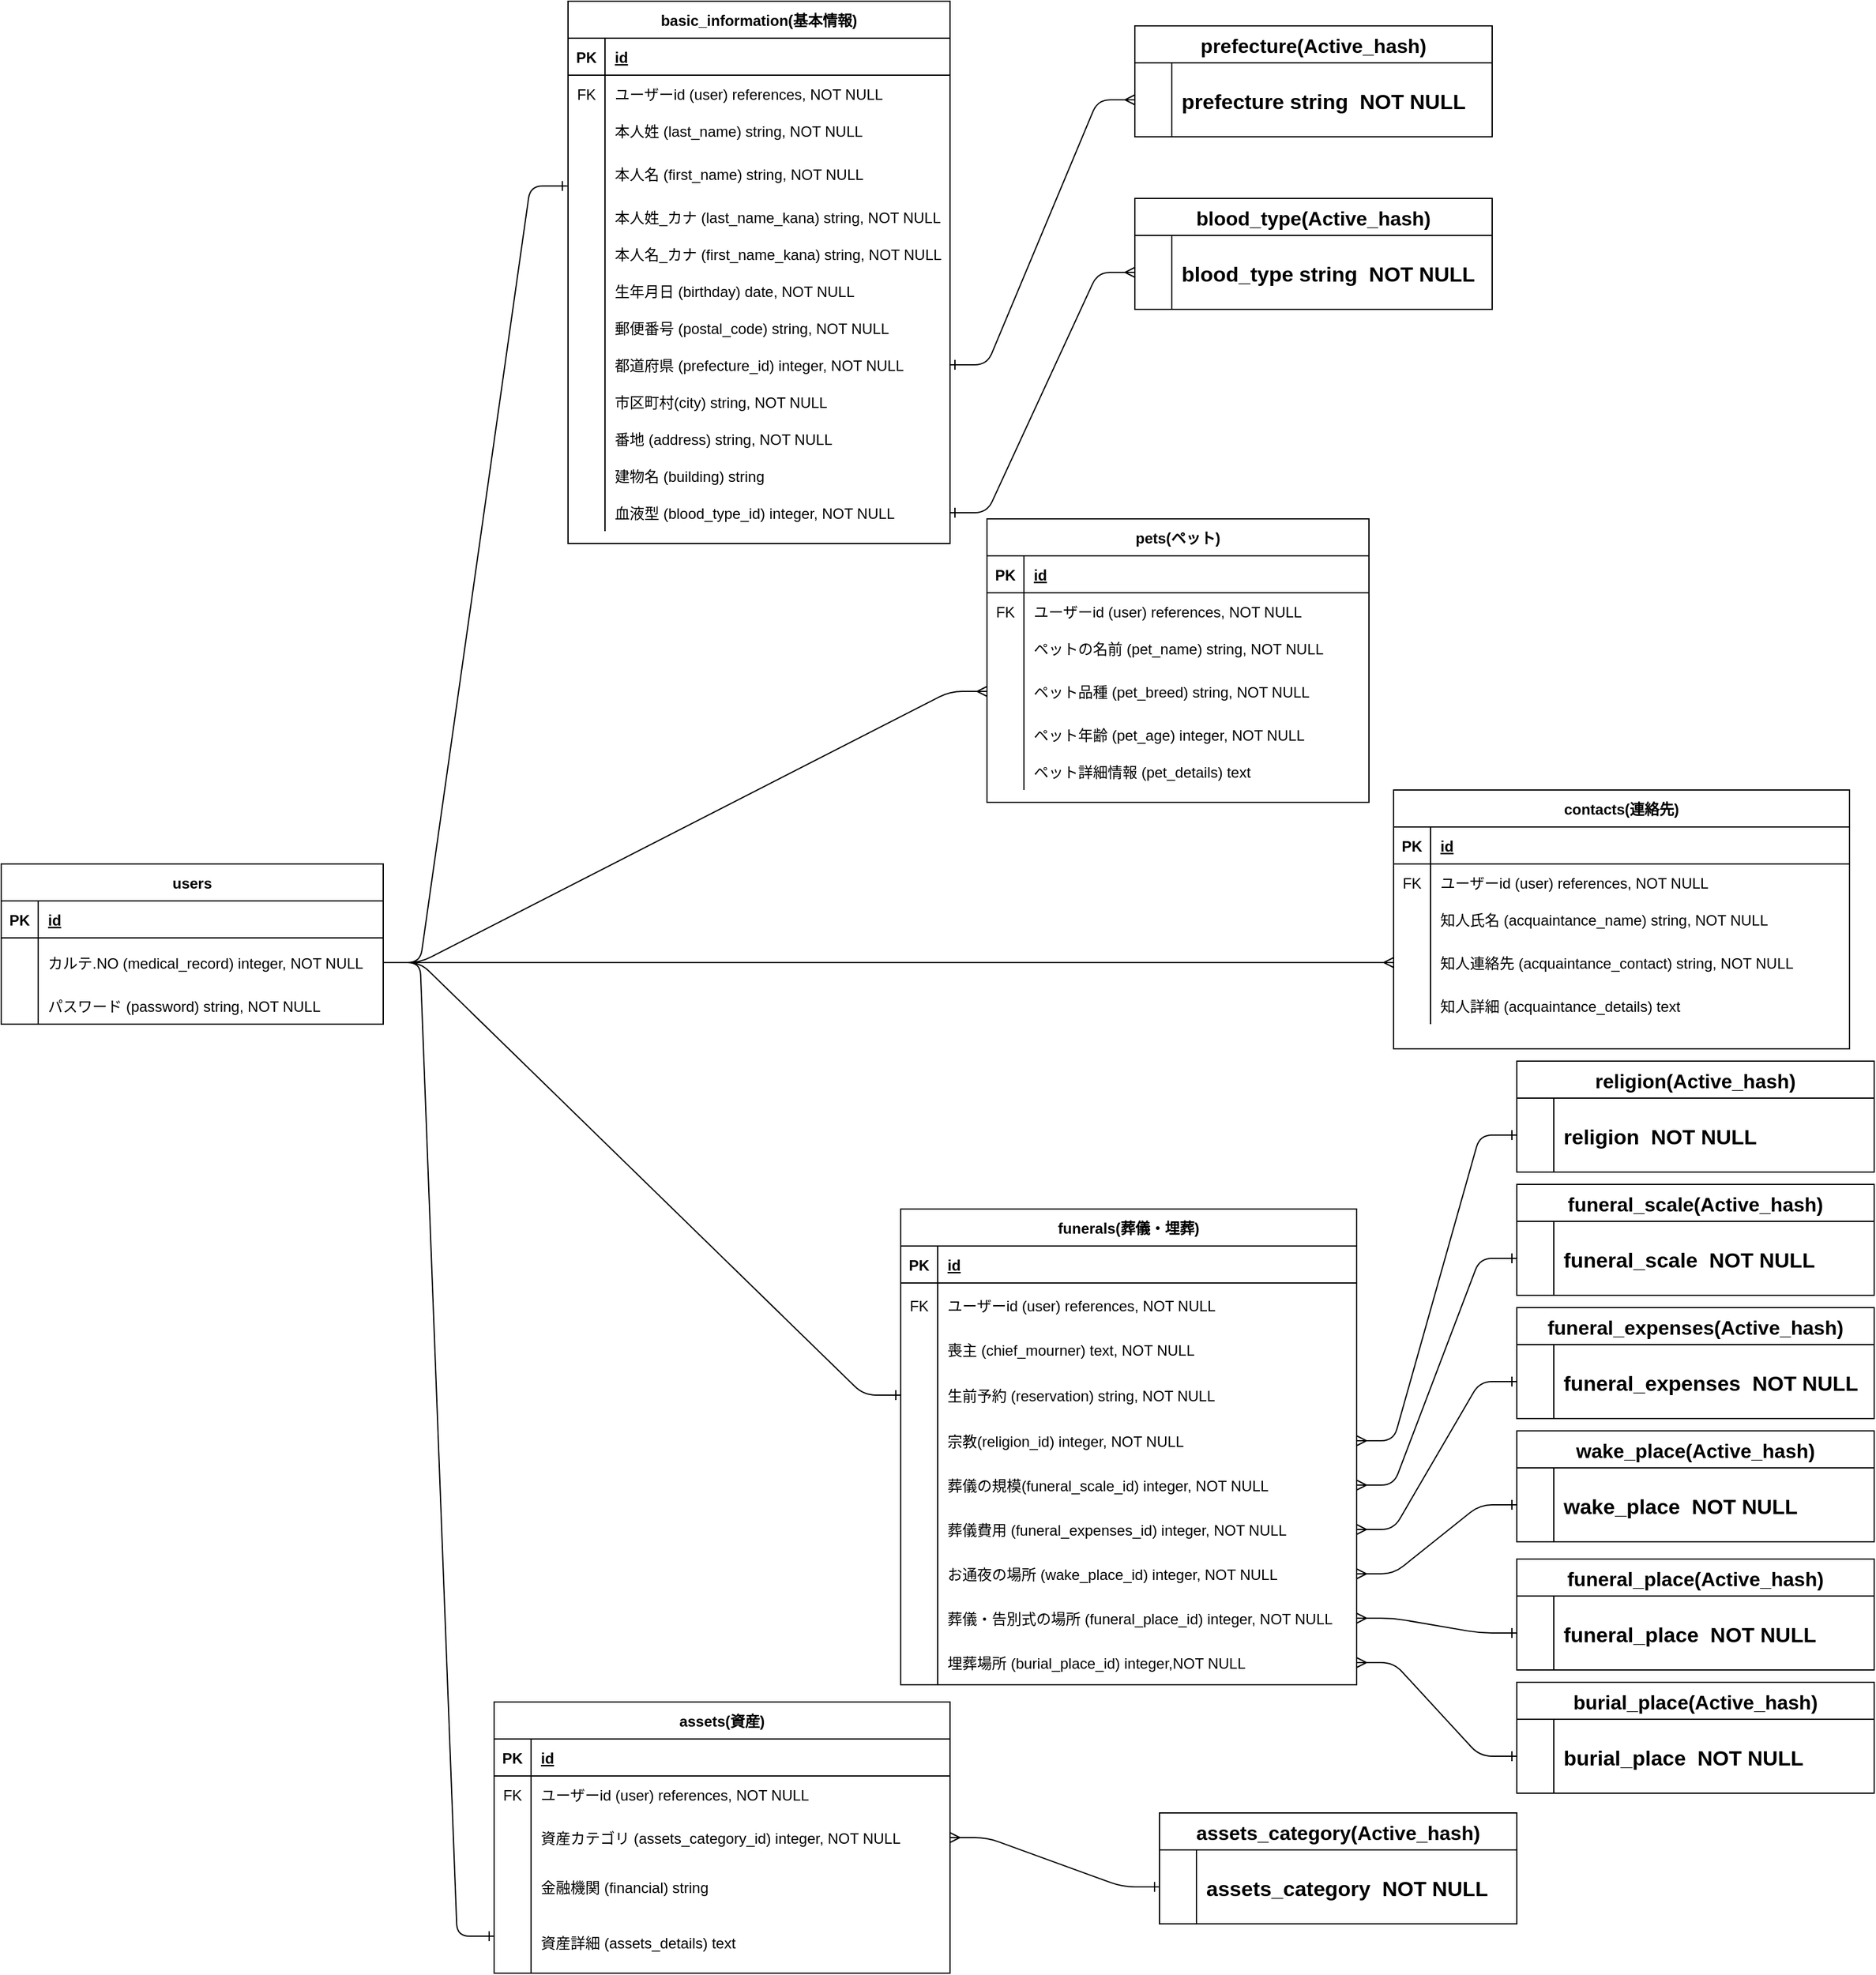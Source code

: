 <mxfile version="13.6.5">
    <diagram id="GIoY6sFK9qhyfvOALRvk" name="ページ1">
        <mxGraphModel dx="930" dy="429" grid="1" gridSize="10" guides="1" tooltips="1" connect="1" arrows="1" fold="1" page="1" pageScale="1" pageWidth="2336" pageHeight="1654" math="0" shadow="0">
            <root>
                <mxCell id="0"/>
                <mxCell id="1" parent="0"/>
                <mxCell id="147" value="" style="edgeStyle=entityRelationEdgeStyle;fontSize=12;html=1;endArrow=ERone;endFill=1;entryX=-0.002;entryY=0.747;entryDx=0;entryDy=0;entryPerimeter=0;exitX=1;exitY=0.5;exitDx=0;exitDy=0;" parent="1" source="6" target="46" edge="1">
                    <mxGeometry width="100" height="100" relative="1" as="geometry">
                        <mxPoint x="320" y="590" as="sourcePoint"/>
                        <mxPoint x="420" y="490" as="targetPoint"/>
                    </mxGeometry>
                </mxCell>
                <mxCell id="151" value="" style="edgeStyle=entityRelationEdgeStyle;fontSize=12;html=1;endArrow=ERmany;endFill=0;entryX=0;entryY=0.5;entryDx=0;entryDy=0;exitX=1;exitY=0.5;exitDx=0;exitDy=0;" parent="1" source="6" target="68" edge="1">
                    <mxGeometry width="100" height="100" relative="1" as="geometry">
                        <mxPoint x="320" y="590" as="sourcePoint"/>
                        <mxPoint x="479.38" y="199.88" as="targetPoint"/>
                    </mxGeometry>
                </mxCell>
                <mxCell id="152" value="" style="edgeStyle=entityRelationEdgeStyle;fontSize=12;html=1;endArrow=ERmany;endFill=0;exitX=1;exitY=0.5;exitDx=0;exitDy=0;entryX=0;entryY=0.5;entryDx=0;entryDy=0;" parent="1" source="6" target="90" edge="1">
                    <mxGeometry width="100" height="100" relative="1" as="geometry">
                        <mxPoint x="330.0" y="810" as="sourcePoint"/>
                        <mxPoint x="469" y="790" as="targetPoint"/>
                    </mxGeometry>
                </mxCell>
                <mxCell id="153" value="" style="edgeStyle=entityRelationEdgeStyle;fontSize=12;html=1;endArrow=ERone;endFill=1;entryX=0;entryY=0.5;entryDx=0;entryDy=0;exitX=1;exitY=0.5;exitDx=0;exitDy=0;" parent="1" source="6" edge="1">
                    <mxGeometry width="100" height="100" relative="1" as="geometry">
                        <mxPoint x="310.0" y="1010" as="sourcePoint"/>
                        <mxPoint x="410" y="1580" as="targetPoint"/>
                    </mxGeometry>
                </mxCell>
                <mxCell id="154" value="" style="edgeStyle=entityRelationEdgeStyle;fontSize=12;html=1;endArrow=ERone;endFill=1;entryX=0;entryY=0.5;entryDx=0;entryDy=0;exitX=1;exitY=0.5;exitDx=0;exitDy=0;" parent="1" source="6" target="112" edge="1">
                    <mxGeometry width="100" height="100" relative="1" as="geometry">
                        <mxPoint x="290.0" y="1060" as="sourcePoint"/>
                        <mxPoint x="440.0" y="950" as="targetPoint"/>
                    </mxGeometry>
                </mxCell>
                <mxCell id="30" value="basic_information(基本情報)" style="shape=table;startSize=30;container=1;collapsible=1;childLayout=tableLayout;fixedRows=1;rowLines=0;fontStyle=1;align=center;resizeLast=1;" parent="1" vertex="1">
                    <mxGeometry x="470" y="10" width="310" height="440" as="geometry"/>
                </mxCell>
                <mxCell id="31" value="" style="shape=partialRectangle;collapsible=0;dropTarget=0;pointerEvents=0;fillColor=none;top=0;left=0;bottom=1;right=0;points=[[0,0.5],[1,0.5]];portConstraint=eastwest;" parent="30" vertex="1">
                    <mxGeometry y="30" width="310" height="30" as="geometry"/>
                </mxCell>
                <mxCell id="32" value="PK" style="shape=partialRectangle;connectable=0;fillColor=none;top=0;left=0;bottom=0;right=0;fontStyle=1;overflow=hidden;" parent="31" vertex="1">
                    <mxGeometry width="30" height="30" as="geometry"/>
                </mxCell>
                <mxCell id="33" value="id" style="shape=partialRectangle;connectable=0;fillColor=none;top=0;left=0;bottom=0;right=0;align=left;spacingLeft=6;fontStyle=5;overflow=hidden;" parent="31" vertex="1">
                    <mxGeometry x="30" width="280" height="30" as="geometry"/>
                </mxCell>
                <mxCell id="34" value="" style="shape=partialRectangle;collapsible=0;dropTarget=0;pointerEvents=0;fillColor=none;top=0;left=0;bottom=0;right=0;points=[[0,0.5],[1,0.5]];portConstraint=eastwest;" parent="30" vertex="1">
                    <mxGeometry y="60" width="310" height="30" as="geometry"/>
                </mxCell>
                <mxCell id="35" value="FK" style="shape=partialRectangle;connectable=0;fillColor=none;top=0;left=0;bottom=0;right=0;editable=1;overflow=hidden;" parent="34" vertex="1">
                    <mxGeometry width="30" height="30" as="geometry"/>
                </mxCell>
                <mxCell id="36" value="ユーザーid (user) references, NOT NULL" style="shape=partialRectangle;connectable=0;fillColor=none;top=0;left=0;bottom=0;right=0;align=left;spacingLeft=6;overflow=hidden;" parent="34" vertex="1">
                    <mxGeometry x="30" width="280" height="30" as="geometry"/>
                </mxCell>
                <mxCell id="43" value="" style="shape=partialRectangle;collapsible=0;dropTarget=0;pointerEvents=0;fillColor=none;top=0;left=0;bottom=0;right=0;points=[[0,0.5],[1,0.5]];portConstraint=eastwest;" parent="30" vertex="1">
                    <mxGeometry y="90" width="310" height="30" as="geometry"/>
                </mxCell>
                <mxCell id="44" value="" style="shape=partialRectangle;connectable=0;fillColor=none;top=0;left=0;bottom=0;right=0;editable=1;overflow=hidden;" parent="43" vertex="1">
                    <mxGeometry width="30" height="30" as="geometry"/>
                </mxCell>
                <mxCell id="45" value="本人姓 (last_name) string, NOT NULL" style="shape=partialRectangle;connectable=0;fillColor=none;top=0;left=0;bottom=0;right=0;align=left;spacingLeft=6;overflow=hidden;" parent="43" vertex="1">
                    <mxGeometry x="30" width="280" height="30" as="geometry"/>
                </mxCell>
                <mxCell id="46" value="" style="shape=partialRectangle;collapsible=0;dropTarget=0;pointerEvents=0;fillColor=none;top=0;left=0;bottom=0;right=0;points=[[0,0.5],[1,0.5]];portConstraint=eastwest;" parent="30" vertex="1">
                    <mxGeometry y="120" width="310" height="40" as="geometry"/>
                </mxCell>
                <mxCell id="47" value="" style="shape=partialRectangle;connectable=0;fillColor=none;top=0;left=0;bottom=0;right=0;editable=1;overflow=hidden;" parent="46" vertex="1">
                    <mxGeometry width="30" height="40" as="geometry"/>
                </mxCell>
                <mxCell id="48" value="本人名 (first_name) string, NOT NULL" style="shape=partialRectangle;connectable=0;fillColor=none;top=0;left=0;bottom=0;right=0;align=left;spacingLeft=6;overflow=hidden;" parent="46" vertex="1">
                    <mxGeometry x="30" width="280" height="40" as="geometry"/>
                </mxCell>
                <mxCell id="49" value="" style="shape=partialRectangle;collapsible=0;dropTarget=0;pointerEvents=0;fillColor=none;top=0;left=0;bottom=0;right=0;points=[[0,0.5],[1,0.5]];portConstraint=eastwest;" parent="30" vertex="1">
                    <mxGeometry y="160" width="310" height="30" as="geometry"/>
                </mxCell>
                <mxCell id="50" value="" style="shape=partialRectangle;connectable=0;fillColor=none;top=0;left=0;bottom=0;right=0;editable=1;overflow=hidden;" parent="49" vertex="1">
                    <mxGeometry width="30" height="30" as="geometry"/>
                </mxCell>
                <mxCell id="51" value="本人姓_カナ (last_name_kana) string, NOT NULL" style="shape=partialRectangle;connectable=0;fillColor=none;top=0;left=0;bottom=0;right=0;align=left;spacingLeft=6;overflow=hidden;" parent="49" vertex="1">
                    <mxGeometry x="30" width="280" height="30" as="geometry"/>
                </mxCell>
                <mxCell id="52" value="" style="shape=partialRectangle;collapsible=0;dropTarget=0;pointerEvents=0;fillColor=none;top=0;left=0;bottom=0;right=0;points=[[0,0.5],[1,0.5]];portConstraint=eastwest;" parent="30" vertex="1">
                    <mxGeometry y="190" width="310" height="30" as="geometry"/>
                </mxCell>
                <mxCell id="53" value="" style="shape=partialRectangle;connectable=0;fillColor=none;top=0;left=0;bottom=0;right=0;editable=1;overflow=hidden;" parent="52" vertex="1">
                    <mxGeometry width="30" height="30" as="geometry"/>
                </mxCell>
                <mxCell id="54" value="本人名_カナ (first_name_kana) string, NOT NULL" style="shape=partialRectangle;connectable=0;fillColor=none;top=0;left=0;bottom=0;right=0;align=left;spacingLeft=6;overflow=hidden;" parent="52" vertex="1">
                    <mxGeometry x="30" width="280" height="30" as="geometry"/>
                </mxCell>
                <mxCell id="55" value="" style="shape=partialRectangle;collapsible=0;dropTarget=0;pointerEvents=0;fillColor=none;top=0;left=0;bottom=0;right=0;points=[[0,0.5],[1,0.5]];portConstraint=eastwest;" parent="30" vertex="1">
                    <mxGeometry y="220" width="310" height="30" as="geometry"/>
                </mxCell>
                <mxCell id="56" value="" style="shape=partialRectangle;connectable=0;fillColor=none;top=0;left=0;bottom=0;right=0;editable=1;overflow=hidden;" parent="55" vertex="1">
                    <mxGeometry width="30" height="30" as="geometry"/>
                </mxCell>
                <mxCell id="57" value="生年月日 (birthday) date, NOT NULL" style="shape=partialRectangle;connectable=0;fillColor=none;top=0;left=0;bottom=0;right=0;align=left;spacingLeft=6;overflow=hidden;" parent="55" vertex="1">
                    <mxGeometry x="30" width="280" height="30" as="geometry"/>
                </mxCell>
                <mxCell id="268" value="" style="shape=partialRectangle;collapsible=0;dropTarget=0;pointerEvents=0;fillColor=none;top=0;left=0;bottom=0;right=0;points=[[0,0.5],[1,0.5]];portConstraint=eastwest;" parent="30" vertex="1">
                    <mxGeometry y="250" width="310" height="30" as="geometry"/>
                </mxCell>
                <mxCell id="269" value="" style="shape=partialRectangle;connectable=0;fillColor=none;top=0;left=0;bottom=0;right=0;editable=1;overflow=hidden;" parent="268" vertex="1">
                    <mxGeometry width="30" height="30" as="geometry"/>
                </mxCell>
                <mxCell id="270" value="郵便番号 (postal_code) string, NOT NULL" style="shape=partialRectangle;connectable=0;fillColor=none;top=0;left=0;bottom=0;right=0;align=left;spacingLeft=6;overflow=hidden;" parent="268" vertex="1">
                    <mxGeometry x="30" width="280" height="30" as="geometry"/>
                </mxCell>
                <mxCell id="262" value="" style="shape=partialRectangle;collapsible=0;dropTarget=0;pointerEvents=0;fillColor=none;top=0;left=0;bottom=0;right=0;points=[[0,0.5],[1,0.5]];portConstraint=eastwest;" parent="30" vertex="1">
                    <mxGeometry y="280" width="310" height="30" as="geometry"/>
                </mxCell>
                <mxCell id="263" value="" style="shape=partialRectangle;connectable=0;fillColor=none;top=0;left=0;bottom=0;right=0;editable=1;overflow=hidden;" parent="262" vertex="1">
                    <mxGeometry width="30" height="30" as="geometry"/>
                </mxCell>
                <mxCell id="264" value="都道府県 (prefecture_id) integer, NOT NULL" style="shape=partialRectangle;connectable=0;fillColor=none;top=0;left=0;bottom=0;right=0;align=left;spacingLeft=6;overflow=hidden;" parent="262" vertex="1">
                    <mxGeometry x="30" width="280" height="30" as="geometry"/>
                </mxCell>
                <mxCell id="265" value="" style="shape=partialRectangle;collapsible=0;dropTarget=0;pointerEvents=0;fillColor=none;top=0;left=0;bottom=0;right=0;points=[[0,0.5],[1,0.5]];portConstraint=eastwest;" parent="30" vertex="1">
                    <mxGeometry y="310" width="310" height="30" as="geometry"/>
                </mxCell>
                <mxCell id="266" value="" style="shape=partialRectangle;connectable=0;fillColor=none;top=0;left=0;bottom=0;right=0;editable=1;overflow=hidden;" parent="265" vertex="1">
                    <mxGeometry width="30" height="30" as="geometry"/>
                </mxCell>
                <mxCell id="267" value="市区町村(city) string, NOT NULL" style="shape=partialRectangle;connectable=0;fillColor=none;top=0;left=0;bottom=0;right=0;align=left;spacingLeft=6;overflow=hidden;" parent="265" vertex="1">
                    <mxGeometry x="30" width="280" height="30" as="geometry"/>
                </mxCell>
                <mxCell id="155" value="" style="shape=partialRectangle;collapsible=0;dropTarget=0;pointerEvents=0;fillColor=none;top=0;left=0;bottom=0;right=0;points=[[0,0.5],[1,0.5]];portConstraint=eastwest;" parent="30" vertex="1">
                    <mxGeometry y="340" width="310" height="30" as="geometry"/>
                </mxCell>
                <mxCell id="156" value="" style="shape=partialRectangle;connectable=0;fillColor=none;top=0;left=0;bottom=0;right=0;editable=1;overflow=hidden;" parent="155" vertex="1">
                    <mxGeometry width="30" height="30" as="geometry"/>
                </mxCell>
                <mxCell id="157" value="番地 (address) string, NOT NULL" style="shape=partialRectangle;connectable=0;fillColor=none;top=0;left=0;bottom=0;right=0;align=left;spacingLeft=6;overflow=hidden;" parent="155" vertex="1">
                    <mxGeometry x="30" width="280" height="30" as="geometry"/>
                </mxCell>
                <mxCell id="166" value="" style="shape=partialRectangle;collapsible=0;dropTarget=0;pointerEvents=0;fillColor=none;top=0;left=0;bottom=0;right=0;points=[[0,0.5],[1,0.5]];portConstraint=eastwest;" parent="30" vertex="1">
                    <mxGeometry y="370" width="310" height="30" as="geometry"/>
                </mxCell>
                <mxCell id="167" value="" style="shape=partialRectangle;connectable=0;fillColor=none;top=0;left=0;bottom=0;right=0;editable=1;overflow=hidden;" parent="166" vertex="1">
                    <mxGeometry width="30" height="30" as="geometry"/>
                </mxCell>
                <mxCell id="168" value="建物名 (building) string" style="shape=partialRectangle;connectable=0;fillColor=none;top=0;left=0;bottom=0;right=0;align=left;spacingLeft=6;overflow=hidden;" parent="166" vertex="1">
                    <mxGeometry x="30" width="280" height="30" as="geometry"/>
                </mxCell>
                <mxCell id="160" value="" style="shape=partialRectangle;collapsible=0;dropTarget=0;pointerEvents=0;fillColor=none;top=0;left=0;bottom=0;right=0;points=[[0,0.5],[1,0.5]];portConstraint=eastwest;" parent="30" vertex="1">
                    <mxGeometry y="400" width="310" height="30" as="geometry"/>
                </mxCell>
                <mxCell id="161" value="" style="shape=partialRectangle;connectable=0;fillColor=none;top=0;left=0;bottom=0;right=0;editable=1;overflow=hidden;" parent="160" vertex="1">
                    <mxGeometry width="30" height="30" as="geometry"/>
                </mxCell>
                <mxCell id="162" value="血液型 (blood_type_id) integer, NOT NULL" style="shape=partialRectangle;connectable=0;fillColor=none;top=0;left=0;bottom=0;right=0;align=left;spacingLeft=6;overflow=hidden;" parent="160" vertex="1">
                    <mxGeometry x="30" width="280" height="30" as="geometry"/>
                </mxCell>
                <mxCell id="2" value="users" style="shape=table;startSize=30;container=1;collapsible=1;childLayout=tableLayout;fixedRows=1;rowLines=0;fontStyle=1;align=center;resizeLast=1;" parent="1" vertex="1">
                    <mxGeometry x="10" y="710" width="310" height="130" as="geometry"/>
                </mxCell>
                <mxCell id="3" value="" style="shape=partialRectangle;collapsible=0;dropTarget=0;pointerEvents=0;fillColor=none;top=0;left=0;bottom=1;right=0;points=[[0,0.5],[1,0.5]];portConstraint=eastwest;" parent="2" vertex="1">
                    <mxGeometry y="30" width="310" height="30" as="geometry"/>
                </mxCell>
                <mxCell id="4" value="PK" style="shape=partialRectangle;connectable=0;fillColor=none;top=0;left=0;bottom=0;right=0;fontStyle=1;overflow=hidden;" parent="3" vertex="1">
                    <mxGeometry width="30" height="30" as="geometry"/>
                </mxCell>
                <mxCell id="5" value="id" style="shape=partialRectangle;connectable=0;fillColor=none;top=0;left=0;bottom=0;right=0;align=left;spacingLeft=6;fontStyle=5;overflow=hidden;" parent="3" vertex="1">
                    <mxGeometry x="30" width="280" height="30" as="geometry"/>
                </mxCell>
                <mxCell id="6" value="" style="shape=partialRectangle;collapsible=0;dropTarget=0;pointerEvents=0;fillColor=none;top=0;left=0;bottom=0;right=0;points=[[0,0.5],[1,0.5]];portConstraint=eastwest;" parent="2" vertex="1">
                    <mxGeometry y="60" width="310" height="40" as="geometry"/>
                </mxCell>
                <mxCell id="7" value="" style="shape=partialRectangle;connectable=0;fillColor=none;top=0;left=0;bottom=0;right=0;editable=1;overflow=hidden;" parent="6" vertex="1">
                    <mxGeometry width="30" height="40" as="geometry"/>
                </mxCell>
                <mxCell id="8" value="カルテ.NO (medical_record) integer, NOT NULL" style="shape=partialRectangle;connectable=0;fillColor=none;top=0;left=0;bottom=0;right=0;align=left;spacingLeft=6;overflow=hidden;" parent="6" vertex="1">
                    <mxGeometry x="30" width="280" height="40" as="geometry"/>
                </mxCell>
                <mxCell id="12" value="" style="shape=partialRectangle;collapsible=0;dropTarget=0;pointerEvents=0;fillColor=none;top=0;left=0;bottom=0;right=0;points=[[0,0.5],[1,0.5]];portConstraint=eastwest;" parent="2" vertex="1">
                    <mxGeometry y="100" width="310" height="30" as="geometry"/>
                </mxCell>
                <mxCell id="13" value="" style="shape=partialRectangle;connectable=0;fillColor=none;top=0;left=0;bottom=0;right=0;editable=1;overflow=hidden;" parent="12" vertex="1">
                    <mxGeometry width="30" height="30" as="geometry"/>
                </mxCell>
                <mxCell id="14" value="パスワード (password) string, NOT NULL" style="shape=partialRectangle;connectable=0;fillColor=none;top=0;left=0;bottom=0;right=0;align=left;spacingLeft=6;overflow=hidden;" parent="12" vertex="1">
                    <mxGeometry x="30" width="280" height="30" as="geometry"/>
                </mxCell>
                <mxCell id="186" value="blood_type(Active_hash)" style="shape=table;startSize=30;container=1;collapsible=1;childLayout=tableLayout;fixedRows=1;rowLines=0;fontStyle=1;align=center;resizeLast=1;fontSize=16;" parent="1" vertex="1">
                    <mxGeometry x="930" y="170" width="290" height="90" as="geometry"/>
                </mxCell>
                <mxCell id="187" value="" style="shape=partialRectangle;collapsible=0;dropTarget=0;pointerEvents=0;fillColor=none;top=0;left=0;bottom=1;right=0;points=[[0,0.5],[1,0.5]];portConstraint=eastwest;" parent="186" vertex="1">
                    <mxGeometry y="30" width="290" height="60" as="geometry"/>
                </mxCell>
                <mxCell id="188" value="" style="shape=partialRectangle;connectable=0;fillColor=none;top=0;left=0;bottom=0;right=0;fontStyle=1;overflow=hidden;" parent="187" vertex="1">
                    <mxGeometry width="30" height="60" as="geometry"/>
                </mxCell>
                <mxCell id="189" value="blood_type string  NOT NULL" style="shape=partialRectangle;connectable=0;fillColor=none;top=0;left=0;bottom=0;right=0;align=left;spacingLeft=6;fontStyle=1;overflow=hidden;fontSize=17;" parent="187" vertex="1">
                    <mxGeometry x="30" width="260" height="60" as="geometry"/>
                </mxCell>
                <mxCell id="80" value="contacts(連絡先)" style="shape=table;startSize=30;container=1;collapsible=1;childLayout=tableLayout;fixedRows=1;rowLines=0;fontStyle=1;align=center;resizeLast=1;" parent="1" vertex="1">
                    <mxGeometry x="1140" y="650" width="370" height="210" as="geometry"/>
                </mxCell>
                <mxCell id="81" value="" style="shape=partialRectangle;collapsible=0;dropTarget=0;pointerEvents=0;fillColor=none;top=0;left=0;bottom=1;right=0;points=[[0,0.5],[1,0.5]];portConstraint=eastwest;" parent="80" vertex="1">
                    <mxGeometry y="30" width="370" height="30" as="geometry"/>
                </mxCell>
                <mxCell id="82" value="PK" style="shape=partialRectangle;connectable=0;fillColor=none;top=0;left=0;bottom=0;right=0;fontStyle=1;overflow=hidden;" parent="81" vertex="1">
                    <mxGeometry width="30" height="30" as="geometry"/>
                </mxCell>
                <mxCell id="83" value="id" style="shape=partialRectangle;connectable=0;fillColor=none;top=0;left=0;bottom=0;right=0;align=left;spacingLeft=6;fontStyle=5;overflow=hidden;" parent="81" vertex="1">
                    <mxGeometry x="30" width="340" height="30" as="geometry"/>
                </mxCell>
                <mxCell id="84" value="" style="shape=partialRectangle;collapsible=0;dropTarget=0;pointerEvents=0;fillColor=none;top=0;left=0;bottom=0;right=0;points=[[0,0.5],[1,0.5]];portConstraint=eastwest;" parent="80" vertex="1">
                    <mxGeometry y="60" width="370" height="30" as="geometry"/>
                </mxCell>
                <mxCell id="85" value="FK" style="shape=partialRectangle;connectable=0;fillColor=none;top=0;left=0;bottom=0;right=0;editable=1;overflow=hidden;" parent="84" vertex="1">
                    <mxGeometry width="30" height="30" as="geometry"/>
                </mxCell>
                <mxCell id="86" value="ユーザーid (user) references, NOT NULL" style="shape=partialRectangle;connectable=0;fillColor=none;top=0;left=0;bottom=0;right=0;align=left;spacingLeft=6;overflow=hidden;" parent="84" vertex="1">
                    <mxGeometry x="30" width="340" height="30" as="geometry"/>
                </mxCell>
                <mxCell id="87" value="" style="shape=partialRectangle;collapsible=0;dropTarget=0;pointerEvents=0;fillColor=none;top=0;left=0;bottom=0;right=0;points=[[0,0.5],[1,0.5]];portConstraint=eastwest;" parent="80" vertex="1">
                    <mxGeometry y="90" width="370" height="30" as="geometry"/>
                </mxCell>
                <mxCell id="88" value="" style="shape=partialRectangle;connectable=0;fillColor=none;top=0;left=0;bottom=0;right=0;editable=1;overflow=hidden;" parent="87" vertex="1">
                    <mxGeometry width="30" height="30" as="geometry"/>
                </mxCell>
                <mxCell id="89" value="知人氏名 (acquaintance_name) string, NOT NULL" style="shape=partialRectangle;connectable=0;fillColor=none;top=0;left=0;bottom=0;right=0;align=left;spacingLeft=6;overflow=hidden;" parent="87" vertex="1">
                    <mxGeometry x="30" width="340" height="30" as="geometry"/>
                </mxCell>
                <mxCell id="90" value="" style="shape=partialRectangle;collapsible=0;dropTarget=0;pointerEvents=0;fillColor=none;top=0;left=0;bottom=0;right=0;points=[[0,0.5],[1,0.5]];portConstraint=eastwest;" parent="80" vertex="1">
                    <mxGeometry y="120" width="370" height="40" as="geometry"/>
                </mxCell>
                <mxCell id="91" value="" style="shape=partialRectangle;connectable=0;fillColor=none;top=0;left=0;bottom=0;right=0;editable=1;overflow=hidden;" parent="90" vertex="1">
                    <mxGeometry width="30" height="40" as="geometry"/>
                </mxCell>
                <mxCell id="92" value="知人連絡先 (acquaintance_contact) string, NOT NULL" style="shape=partialRectangle;connectable=0;fillColor=none;top=0;left=0;bottom=0;right=0;align=left;spacingLeft=6;overflow=hidden;" parent="90" vertex="1">
                    <mxGeometry x="30" width="340" height="40" as="geometry"/>
                </mxCell>
                <mxCell id="93" value="" style="shape=partialRectangle;collapsible=0;dropTarget=0;pointerEvents=0;fillColor=none;top=0;left=0;bottom=0;right=0;points=[[0,0.5],[1,0.5]];portConstraint=eastwest;" parent="80" vertex="1">
                    <mxGeometry y="160" width="370" height="30" as="geometry"/>
                </mxCell>
                <mxCell id="94" value="" style="shape=partialRectangle;connectable=0;fillColor=none;top=0;left=0;bottom=0;right=0;editable=1;overflow=hidden;" parent="93" vertex="1">
                    <mxGeometry width="30" height="30" as="geometry"/>
                </mxCell>
                <mxCell id="95" value="知人詳細 (acquaintance_details) text" style="shape=partialRectangle;connectable=0;fillColor=none;top=0;left=0;bottom=0;right=0;align=left;spacingLeft=6;overflow=hidden;" parent="93" vertex="1">
                    <mxGeometry x="30" width="340" height="30" as="geometry"/>
                </mxCell>
                <mxCell id="200" value="" style="edgeStyle=entityRelationEdgeStyle;fontSize=12;html=1;endArrow=ERmany;entryX=0;entryY=0.5;entryDx=0;entryDy=0;exitX=1;exitY=0.5;exitDx=0;exitDy=0;startArrow=ERone;startFill=0;" parent="1" source="160" target="187" edge="1">
                    <mxGeometry width="100" height="100" relative="1" as="geometry">
                        <mxPoint x="800" y="260" as="sourcePoint"/>
                        <mxPoint x="900" y="160" as="targetPoint"/>
                    </mxGeometry>
                </mxCell>
                <mxCell id="271" value="prefecture(Active_hash)" style="shape=table;startSize=30;container=1;collapsible=1;childLayout=tableLayout;fixedRows=1;rowLines=0;fontStyle=1;align=center;resizeLast=1;fontSize=16;" parent="1" vertex="1">
                    <mxGeometry x="930" y="30" width="290" height="90" as="geometry"/>
                </mxCell>
                <mxCell id="272" value="" style="shape=partialRectangle;collapsible=0;dropTarget=0;pointerEvents=0;fillColor=none;top=0;left=0;bottom=1;right=0;points=[[0,0.5],[1,0.5]];portConstraint=eastwest;" parent="271" vertex="1">
                    <mxGeometry y="30" width="290" height="60" as="geometry"/>
                </mxCell>
                <mxCell id="273" value="" style="shape=partialRectangle;connectable=0;fillColor=none;top=0;left=0;bottom=0;right=0;fontStyle=1;overflow=hidden;" parent="272" vertex="1">
                    <mxGeometry width="30" height="60" as="geometry"/>
                </mxCell>
                <mxCell id="274" value="prefecture string  NOT NULL" style="shape=partialRectangle;connectable=0;fillColor=none;top=0;left=0;bottom=0;right=0;align=left;spacingLeft=6;fontStyle=1;overflow=hidden;fontSize=17;" parent="272" vertex="1">
                    <mxGeometry x="30" width="260" height="60" as="geometry"/>
                </mxCell>
                <mxCell id="213" value="religion(Active_hash)" style="shape=table;startSize=30;container=1;collapsible=1;childLayout=tableLayout;fixedRows=1;rowLines=0;fontStyle=1;align=center;resizeLast=1;fontSize=16;" parent="1" vertex="1">
                    <mxGeometry x="1240" y="870" width="290" height="90" as="geometry"/>
                </mxCell>
                <mxCell id="214" value="" style="shape=partialRectangle;collapsible=0;dropTarget=0;pointerEvents=0;fillColor=none;top=0;left=0;bottom=1;right=0;points=[[0,0.5],[1,0.5]];portConstraint=eastwest;" parent="213" vertex="1">
                    <mxGeometry y="30" width="290" height="60" as="geometry"/>
                </mxCell>
                <mxCell id="215" value="" style="shape=partialRectangle;connectable=0;fillColor=none;top=0;left=0;bottom=0;right=0;fontStyle=1;overflow=hidden;" parent="214" vertex="1">
                    <mxGeometry width="30" height="60" as="geometry"/>
                </mxCell>
                <mxCell id="216" value="religion  NOT NULL" style="shape=partialRectangle;connectable=0;fillColor=none;top=0;left=0;bottom=0;right=0;align=left;spacingLeft=6;fontStyle=1;overflow=hidden;fontSize=17;" parent="214" vertex="1">
                    <mxGeometry x="30" width="260" height="60" as="geometry"/>
                </mxCell>
                <mxCell id="217" value="funeral_scale(Active_hash)" style="shape=table;startSize=30;container=1;collapsible=1;childLayout=tableLayout;fixedRows=1;rowLines=0;fontStyle=1;align=center;resizeLast=1;fontSize=16;" parent="1" vertex="1">
                    <mxGeometry x="1240" y="970" width="290" height="90" as="geometry"/>
                </mxCell>
                <mxCell id="218" value="" style="shape=partialRectangle;collapsible=0;dropTarget=0;pointerEvents=0;fillColor=none;top=0;left=0;bottom=1;right=0;points=[[0,0.5],[1,0.5]];portConstraint=eastwest;" parent="217" vertex="1">
                    <mxGeometry y="30" width="290" height="60" as="geometry"/>
                </mxCell>
                <mxCell id="219" value="" style="shape=partialRectangle;connectable=0;fillColor=none;top=0;left=0;bottom=0;right=0;fontStyle=1;overflow=hidden;" parent="218" vertex="1">
                    <mxGeometry width="30" height="60" as="geometry"/>
                </mxCell>
                <mxCell id="220" value="funeral_scale  NOT NULL" style="shape=partialRectangle;connectable=0;fillColor=none;top=0;left=0;bottom=0;right=0;align=left;spacingLeft=6;fontStyle=1;overflow=hidden;fontSize=17;" parent="218" vertex="1">
                    <mxGeometry x="30" width="260" height="60" as="geometry"/>
                </mxCell>
                <mxCell id="237" value="funeral_expenses(Active_hash)" style="shape=table;startSize=30;container=1;collapsible=1;childLayout=tableLayout;fixedRows=1;rowLines=0;fontStyle=1;align=center;resizeLast=1;fontSize=16;" parent="1" vertex="1">
                    <mxGeometry x="1240" y="1070" width="290" height="90" as="geometry"/>
                </mxCell>
                <mxCell id="238" value="" style="shape=partialRectangle;collapsible=0;dropTarget=0;pointerEvents=0;fillColor=none;top=0;left=0;bottom=1;right=0;points=[[0,0.5],[1,0.5]];portConstraint=eastwest;" parent="237" vertex="1">
                    <mxGeometry y="30" width="290" height="60" as="geometry"/>
                </mxCell>
                <mxCell id="239" value="" style="shape=partialRectangle;connectable=0;fillColor=none;top=0;left=0;bottom=0;right=0;fontStyle=1;overflow=hidden;" parent="238" vertex="1">
                    <mxGeometry width="30" height="60" as="geometry"/>
                </mxCell>
                <mxCell id="240" value="funeral_expenses  NOT NULL" style="shape=partialRectangle;connectable=0;fillColor=none;top=0;left=0;bottom=0;right=0;align=left;spacingLeft=6;fontStyle=1;overflow=hidden;fontSize=17;" parent="238" vertex="1">
                    <mxGeometry x="30" width="260" height="60" as="geometry"/>
                </mxCell>
                <mxCell id="58" value="pets(ペット)" style="shape=table;startSize=30;container=1;collapsible=1;childLayout=tableLayout;fixedRows=1;rowLines=0;fontStyle=1;align=center;resizeLast=1;" parent="1" vertex="1">
                    <mxGeometry x="810" y="430" width="310" height="230" as="geometry"/>
                </mxCell>
                <mxCell id="59" value="" style="shape=partialRectangle;collapsible=0;dropTarget=0;pointerEvents=0;fillColor=none;top=0;left=0;bottom=1;right=0;points=[[0,0.5],[1,0.5]];portConstraint=eastwest;" parent="58" vertex="1">
                    <mxGeometry y="30" width="310" height="30" as="geometry"/>
                </mxCell>
                <mxCell id="60" value="PK" style="shape=partialRectangle;connectable=0;fillColor=none;top=0;left=0;bottom=0;right=0;fontStyle=1;overflow=hidden;" parent="59" vertex="1">
                    <mxGeometry width="30" height="30" as="geometry"/>
                </mxCell>
                <mxCell id="61" value="id" style="shape=partialRectangle;connectable=0;fillColor=none;top=0;left=0;bottom=0;right=0;align=left;spacingLeft=6;fontStyle=5;overflow=hidden;" parent="59" vertex="1">
                    <mxGeometry x="30" width="280" height="30" as="geometry"/>
                </mxCell>
                <mxCell id="62" value="" style="shape=partialRectangle;collapsible=0;dropTarget=0;pointerEvents=0;fillColor=none;top=0;left=0;bottom=0;right=0;points=[[0,0.5],[1,0.5]];portConstraint=eastwest;" parent="58" vertex="1">
                    <mxGeometry y="60" width="310" height="30" as="geometry"/>
                </mxCell>
                <mxCell id="63" value="FK" style="shape=partialRectangle;connectable=0;fillColor=none;top=0;left=0;bottom=0;right=0;editable=1;overflow=hidden;" parent="62" vertex="1">
                    <mxGeometry width="30" height="30" as="geometry"/>
                </mxCell>
                <mxCell id="64" value="ユーザーid (user) references, NOT NULL" style="shape=partialRectangle;connectable=0;fillColor=none;top=0;left=0;bottom=0;right=0;align=left;spacingLeft=6;overflow=hidden;" parent="62" vertex="1">
                    <mxGeometry x="30" width="280" height="30" as="geometry"/>
                </mxCell>
                <mxCell id="65" value="" style="shape=partialRectangle;collapsible=0;dropTarget=0;pointerEvents=0;fillColor=none;top=0;left=0;bottom=0;right=0;points=[[0,0.5],[1,0.5]];portConstraint=eastwest;" parent="58" vertex="1">
                    <mxGeometry y="90" width="310" height="30" as="geometry"/>
                </mxCell>
                <mxCell id="66" value="" style="shape=partialRectangle;connectable=0;fillColor=none;top=0;left=0;bottom=0;right=0;editable=1;overflow=hidden;" parent="65" vertex="1">
                    <mxGeometry width="30" height="30" as="geometry"/>
                </mxCell>
                <mxCell id="67" value="ペットの名前 (pet_name) string, NOT NULL" style="shape=partialRectangle;connectable=0;fillColor=none;top=0;left=0;bottom=0;right=0;align=left;spacingLeft=6;overflow=hidden;" parent="65" vertex="1">
                    <mxGeometry x="30" width="280" height="30" as="geometry"/>
                </mxCell>
                <mxCell id="68" value="" style="shape=partialRectangle;collapsible=0;dropTarget=0;pointerEvents=0;fillColor=none;top=0;left=0;bottom=0;right=0;points=[[0,0.5],[1,0.5]];portConstraint=eastwest;" parent="58" vertex="1">
                    <mxGeometry y="120" width="310" height="40" as="geometry"/>
                </mxCell>
                <mxCell id="69" value="" style="shape=partialRectangle;connectable=0;fillColor=none;top=0;left=0;bottom=0;right=0;editable=1;overflow=hidden;" parent="68" vertex="1">
                    <mxGeometry width="30" height="40" as="geometry"/>
                </mxCell>
                <mxCell id="70" value="ペット品種 (pet_breed) string, NOT NULL" style="shape=partialRectangle;connectable=0;fillColor=none;top=0;left=0;bottom=0;right=0;align=left;spacingLeft=6;overflow=hidden;" parent="68" vertex="1">
                    <mxGeometry x="30" width="280" height="40" as="geometry"/>
                </mxCell>
                <mxCell id="71" value="" style="shape=partialRectangle;collapsible=0;dropTarget=0;pointerEvents=0;fillColor=none;top=0;left=0;bottom=0;right=0;points=[[0,0.5],[1,0.5]];portConstraint=eastwest;" parent="58" vertex="1">
                    <mxGeometry y="160" width="310" height="30" as="geometry"/>
                </mxCell>
                <mxCell id="72" value="" style="shape=partialRectangle;connectable=0;fillColor=none;top=0;left=0;bottom=0;right=0;editable=1;overflow=hidden;" parent="71" vertex="1">
                    <mxGeometry width="30" height="30" as="geometry"/>
                </mxCell>
                <mxCell id="73" value="ペット年齢 (pet_age) integer, NOT NULL" style="shape=partialRectangle;connectable=0;fillColor=none;top=0;left=0;bottom=0;right=0;align=left;spacingLeft=6;overflow=hidden;" parent="71" vertex="1">
                    <mxGeometry x="30" width="280" height="30" as="geometry"/>
                </mxCell>
                <mxCell id="74" value="" style="shape=partialRectangle;collapsible=0;dropTarget=0;pointerEvents=0;fillColor=none;top=0;left=0;bottom=0;right=0;points=[[0,0.5],[1,0.5]];portConstraint=eastwest;" parent="58" vertex="1">
                    <mxGeometry y="190" width="310" height="30" as="geometry"/>
                </mxCell>
                <mxCell id="75" value="" style="shape=partialRectangle;connectable=0;fillColor=none;top=0;left=0;bottom=0;right=0;editable=1;overflow=hidden;" parent="74" vertex="1">
                    <mxGeometry width="30" height="30" as="geometry"/>
                </mxCell>
                <mxCell id="76" value="ペット詳細情報 (pet_details) text" style="shape=partialRectangle;connectable=0;fillColor=none;top=0;left=0;bottom=0;right=0;align=left;spacingLeft=6;overflow=hidden;" parent="74" vertex="1">
                    <mxGeometry x="30" width="280" height="30" as="geometry"/>
                </mxCell>
                <mxCell id="229" value="wake_place(Active_hash)" style="shape=table;startSize=30;container=1;collapsible=1;childLayout=tableLayout;fixedRows=1;rowLines=0;fontStyle=1;align=center;resizeLast=1;fontSize=16;" parent="1" vertex="1">
                    <mxGeometry x="1240" y="1170" width="290" height="90" as="geometry"/>
                </mxCell>
                <mxCell id="230" value="" style="shape=partialRectangle;collapsible=0;dropTarget=0;pointerEvents=0;fillColor=none;top=0;left=0;bottom=1;right=0;points=[[0,0.5],[1,0.5]];portConstraint=eastwest;" parent="229" vertex="1">
                    <mxGeometry y="30" width="290" height="60" as="geometry"/>
                </mxCell>
                <mxCell id="231" value="" style="shape=partialRectangle;connectable=0;fillColor=none;top=0;left=0;bottom=0;right=0;fontStyle=1;overflow=hidden;" parent="230" vertex="1">
                    <mxGeometry width="30" height="60" as="geometry"/>
                </mxCell>
                <mxCell id="232" value="wake_place  NOT NULL" style="shape=partialRectangle;connectable=0;fillColor=none;top=0;left=0;bottom=0;right=0;align=left;spacingLeft=6;fontStyle=1;overflow=hidden;fontSize=17;" parent="230" vertex="1">
                    <mxGeometry x="30" width="260" height="60" as="geometry"/>
                </mxCell>
                <mxCell id="233" value="funeral_place(Active_hash)" style="shape=table;startSize=30;container=1;collapsible=1;childLayout=tableLayout;fixedRows=1;rowLines=0;fontStyle=1;align=center;resizeLast=1;fontSize=16;" parent="1" vertex="1">
                    <mxGeometry x="1240" y="1274" width="290" height="90" as="geometry"/>
                </mxCell>
                <mxCell id="234" value="" style="shape=partialRectangle;collapsible=0;dropTarget=0;pointerEvents=0;fillColor=none;top=0;left=0;bottom=1;right=0;points=[[0,0.5],[1,0.5]];portConstraint=eastwest;" parent="233" vertex="1">
                    <mxGeometry y="30" width="290" height="60" as="geometry"/>
                </mxCell>
                <mxCell id="235" value="" style="shape=partialRectangle;connectable=0;fillColor=none;top=0;left=0;bottom=0;right=0;fontStyle=1;overflow=hidden;" parent="234" vertex="1">
                    <mxGeometry width="30" height="60" as="geometry"/>
                </mxCell>
                <mxCell id="236" value="funeral_place  NOT NULL" style="shape=partialRectangle;connectable=0;fillColor=none;top=0;left=0;bottom=0;right=0;align=left;spacingLeft=6;fontStyle=1;overflow=hidden;fontSize=17;" parent="234" vertex="1">
                    <mxGeometry x="30" width="260" height="60" as="geometry"/>
                </mxCell>
                <mxCell id="241" value="burial_place(Active_hash)" style="shape=table;startSize=30;container=1;collapsible=1;childLayout=tableLayout;fixedRows=1;rowLines=0;fontStyle=1;align=center;resizeLast=1;fontSize=16;" parent="1" vertex="1">
                    <mxGeometry x="1240" y="1374" width="290" height="90" as="geometry"/>
                </mxCell>
                <mxCell id="242" value="" style="shape=partialRectangle;collapsible=0;dropTarget=0;pointerEvents=0;fillColor=none;top=0;left=0;bottom=1;right=0;points=[[0,0.5],[1,0.5]];portConstraint=eastwest;" parent="241" vertex="1">
                    <mxGeometry y="30" width="290" height="60" as="geometry"/>
                </mxCell>
                <mxCell id="243" value="" style="shape=partialRectangle;connectable=0;fillColor=none;top=0;left=0;bottom=0;right=0;fontStyle=1;overflow=hidden;" parent="242" vertex="1">
                    <mxGeometry width="30" height="60" as="geometry"/>
                </mxCell>
                <mxCell id="244" value="burial_place  NOT NULL" style="shape=partialRectangle;connectable=0;fillColor=none;top=0;left=0;bottom=0;right=0;align=left;spacingLeft=6;fontStyle=1;overflow=hidden;fontSize=17;" parent="242" vertex="1">
                    <mxGeometry x="30" width="260" height="60" as="geometry"/>
                </mxCell>
                <mxCell id="245" value="" style="edgeStyle=entityRelationEdgeStyle;fontSize=12;html=1;endArrow=ERone;endFill=1;startArrow=ERmany;startFill=0;entryX=0;entryY=0.5;entryDx=0;entryDy=0;exitX=1;exitY=0.5;exitDx=0;exitDy=0;" parent="1" source="118" target="214" edge="1">
                    <mxGeometry width="100" height="100" relative="1" as="geometry">
                        <mxPoint x="1118" y="1040" as="sourcePoint"/>
                        <mxPoint x="1218" y="940" as="targetPoint"/>
                    </mxGeometry>
                </mxCell>
                <mxCell id="246" value="" style="edgeStyle=entityRelationEdgeStyle;fontSize=12;html=1;endArrow=ERone;endFill=1;startArrow=ERmany;startFill=0;entryX=0;entryY=0.5;entryDx=0;entryDy=0;exitX=1;exitY=0.5;exitDx=0;exitDy=0;" parent="1" source="115" target="218" edge="1">
                    <mxGeometry width="100" height="100" relative="1" as="geometry">
                        <mxPoint x="1110" y="1140" as="sourcePoint"/>
                        <mxPoint x="1210" y="1040" as="targetPoint"/>
                    </mxGeometry>
                </mxCell>
                <mxCell id="247" value="" style="edgeStyle=entityRelationEdgeStyle;fontSize=12;html=1;endArrow=ERone;endFill=1;startArrow=ERmany;startFill=0;entryX=0;entryY=0.5;entryDx=0;entryDy=0;exitX=1;exitY=0.5;exitDx=0;exitDy=0;" parent="1" source="121" target="238" edge="1">
                    <mxGeometry width="100" height="100" relative="1" as="geometry">
                        <mxPoint x="1110" y="1220" as="sourcePoint"/>
                        <mxPoint x="1210" y="1120" as="targetPoint"/>
                    </mxGeometry>
                </mxCell>
                <mxCell id="248" value="" style="edgeStyle=entityRelationEdgeStyle;fontSize=12;html=1;endArrow=ERone;endFill=1;startArrow=ERmany;startFill=0;entryX=0;entryY=0.5;entryDx=0;entryDy=0;exitX=1;exitY=0.5;exitDx=0;exitDy=0;" parent="1" source="201" target="230" edge="1">
                    <mxGeometry width="100" height="100" relative="1" as="geometry">
                        <mxPoint x="1060" y="1220" as="sourcePoint"/>
                        <mxPoint x="1220" y="1220" as="targetPoint"/>
                    </mxGeometry>
                </mxCell>
                <mxCell id="249" value="" style="edgeStyle=entityRelationEdgeStyle;fontSize=12;html=1;endArrow=ERone;endFill=1;startArrow=ERmany;startFill=0;entryX=0;entryY=0.5;entryDx=0;entryDy=0;exitX=1;exitY=0.5;exitDx=0;exitDy=0;" parent="1" source="204" target="234" edge="1">
                    <mxGeometry width="100" height="100" relative="1" as="geometry">
                        <mxPoint x="1110" y="1430" as="sourcePoint"/>
                        <mxPoint x="1210" y="1330" as="targetPoint"/>
                    </mxGeometry>
                </mxCell>
                <mxCell id="250" value="" style="edgeStyle=entityRelationEdgeStyle;fontSize=12;html=1;endArrow=ERone;endFill=1;startArrow=ERmany;startFill=0;entryX=0;entryY=0.5;entryDx=0;entryDy=0;exitX=1;exitY=0.5;exitDx=0;exitDy=0;" parent="1" source="207" target="242" edge="1">
                    <mxGeometry width="100" height="100" relative="1" as="geometry">
                        <mxPoint x="1118" y="1520" as="sourcePoint"/>
                        <mxPoint x="1218" y="1420" as="targetPoint"/>
                    </mxGeometry>
                </mxCell>
                <mxCell id="102" value="funerals(葬儀・埋葬)" style="shape=table;startSize=30;container=1;collapsible=1;childLayout=tableLayout;fixedRows=1;rowLines=0;fontStyle=1;align=center;resizeLast=1;" parent="1" vertex="1">
                    <mxGeometry x="740" y="990" width="370" height="386" as="geometry"/>
                </mxCell>
                <mxCell id="103" value="" style="shape=partialRectangle;collapsible=0;dropTarget=0;pointerEvents=0;fillColor=none;top=0;left=0;bottom=1;right=0;points=[[0,0.5],[1,0.5]];portConstraint=eastwest;" parent="102" vertex="1">
                    <mxGeometry y="30" width="370" height="30" as="geometry"/>
                </mxCell>
                <mxCell id="104" value="PK" style="shape=partialRectangle;connectable=0;fillColor=none;top=0;left=0;bottom=0;right=0;fontStyle=1;overflow=hidden;" parent="103" vertex="1">
                    <mxGeometry width="30" height="30" as="geometry"/>
                </mxCell>
                <mxCell id="105" value="id" style="shape=partialRectangle;connectable=0;fillColor=none;top=0;left=0;bottom=0;right=0;align=left;spacingLeft=6;fontStyle=5;overflow=hidden;" parent="103" vertex="1">
                    <mxGeometry x="30" width="340" height="30" as="geometry"/>
                </mxCell>
                <mxCell id="106" value="" style="shape=partialRectangle;collapsible=0;dropTarget=0;pointerEvents=0;fillColor=none;top=0;left=0;bottom=0;right=0;points=[[0,0.5],[1,0.5]];portConstraint=eastwest;" parent="102" vertex="1">
                    <mxGeometry y="60" width="370" height="36" as="geometry"/>
                </mxCell>
                <mxCell id="107" value="FK" style="shape=partialRectangle;connectable=0;fillColor=none;top=0;left=0;bottom=0;right=0;editable=1;overflow=hidden;" parent="106" vertex="1">
                    <mxGeometry width="30" height="36" as="geometry"/>
                </mxCell>
                <mxCell id="108" value="ユーザーid (user) references, NOT NULL" style="shape=partialRectangle;connectable=0;fillColor=none;top=0;left=0;bottom=0;right=0;align=left;spacingLeft=6;overflow=hidden;" parent="106" vertex="1">
                    <mxGeometry x="30" width="340" height="36" as="geometry"/>
                </mxCell>
                <mxCell id="109" value="" style="shape=partialRectangle;collapsible=0;dropTarget=0;pointerEvents=0;fillColor=none;top=0;left=0;bottom=0;right=0;points=[[0,0.5],[1,0.5]];portConstraint=eastwest;" parent="102" vertex="1">
                    <mxGeometry y="96" width="370" height="36" as="geometry"/>
                </mxCell>
                <mxCell id="110" value="" style="shape=partialRectangle;connectable=0;fillColor=none;top=0;left=0;bottom=0;right=0;editable=1;overflow=hidden;" parent="109" vertex="1">
                    <mxGeometry width="30" height="36" as="geometry"/>
                </mxCell>
                <mxCell id="111" value="喪主 (chief_mourner) text, NOT NULL" style="shape=partialRectangle;connectable=0;fillColor=none;top=0;left=0;bottom=0;right=0;align=left;spacingLeft=6;overflow=hidden;" parent="109" vertex="1">
                    <mxGeometry x="30" width="340" height="36" as="geometry"/>
                </mxCell>
                <mxCell id="112" value="" style="shape=partialRectangle;collapsible=0;dropTarget=0;pointerEvents=0;fillColor=none;top=0;left=0;bottom=0;right=0;points=[[0,0.5],[1,0.5]];portConstraint=eastwest;" parent="102" vertex="1">
                    <mxGeometry y="132" width="370" height="38" as="geometry"/>
                </mxCell>
                <mxCell id="113" value="" style="shape=partialRectangle;connectable=0;fillColor=none;top=0;left=0;bottom=0;right=0;editable=1;overflow=hidden;" parent="112" vertex="1">
                    <mxGeometry width="30" height="38" as="geometry"/>
                </mxCell>
                <mxCell id="114" value="生前予約 (reservation) string, NOT NULL" style="shape=partialRectangle;connectable=0;fillColor=none;top=0;left=0;bottom=0;right=0;align=left;spacingLeft=6;overflow=hidden;" parent="112" vertex="1">
                    <mxGeometry x="30" width="340" height="38" as="geometry"/>
                </mxCell>
                <mxCell id="118" value="" style="shape=partialRectangle;collapsible=0;dropTarget=0;pointerEvents=0;fillColor=none;top=0;left=0;bottom=0;right=0;points=[[0,0.5],[1,0.5]];portConstraint=eastwest;" parent="102" vertex="1">
                    <mxGeometry y="170" width="370" height="36" as="geometry"/>
                </mxCell>
                <mxCell id="119" value="" style="shape=partialRectangle;connectable=0;fillColor=none;top=0;left=0;bottom=0;right=0;editable=1;overflow=hidden;" parent="118" vertex="1">
                    <mxGeometry width="30" height="36" as="geometry"/>
                </mxCell>
                <mxCell id="120" value="宗教(religion_id) integer, NOT NULL" style="shape=partialRectangle;connectable=0;fillColor=none;top=0;left=0;bottom=0;right=0;align=left;spacingLeft=6;overflow=hidden;" parent="118" vertex="1">
                    <mxGeometry x="30" width="340" height="36" as="geometry"/>
                </mxCell>
                <mxCell id="115" value="" style="shape=partialRectangle;collapsible=0;dropTarget=0;pointerEvents=0;fillColor=none;top=0;left=0;bottom=0;right=0;points=[[0,0.5],[1,0.5]];portConstraint=eastwest;" parent="102" vertex="1">
                    <mxGeometry y="206" width="370" height="36" as="geometry"/>
                </mxCell>
                <mxCell id="116" value="" style="shape=partialRectangle;connectable=0;fillColor=none;top=0;left=0;bottom=0;right=0;editable=1;overflow=hidden;" parent="115" vertex="1">
                    <mxGeometry width="30" height="36" as="geometry"/>
                </mxCell>
                <mxCell id="117" value="葬儀の規模(funeral_scale_id) integer, NOT NULL" style="shape=partialRectangle;connectable=0;fillColor=none;top=0;left=0;bottom=0;right=0;align=left;spacingLeft=6;overflow=hidden;" parent="115" vertex="1">
                    <mxGeometry x="30" width="340" height="36" as="geometry"/>
                </mxCell>
                <mxCell id="121" value="" style="shape=partialRectangle;collapsible=0;dropTarget=0;pointerEvents=0;fillColor=none;top=0;left=0;bottom=0;right=0;points=[[0,0.5],[1,0.5]];portConstraint=eastwest;" parent="102" vertex="1">
                    <mxGeometry y="242" width="370" height="36" as="geometry"/>
                </mxCell>
                <mxCell id="122" value="" style="shape=partialRectangle;connectable=0;fillColor=none;top=0;left=0;bottom=0;right=0;editable=1;overflow=hidden;" parent="121" vertex="1">
                    <mxGeometry width="30" height="36" as="geometry"/>
                </mxCell>
                <mxCell id="123" value="葬儀費用 (funeral_expenses_id) integer, NOT NULL" style="shape=partialRectangle;connectable=0;fillColor=none;top=0;left=0;bottom=0;right=0;align=left;spacingLeft=6;overflow=hidden;" parent="121" vertex="1">
                    <mxGeometry x="30" width="340" height="36" as="geometry"/>
                </mxCell>
                <mxCell id="201" value="" style="shape=partialRectangle;collapsible=0;dropTarget=0;pointerEvents=0;fillColor=none;top=0;left=0;bottom=0;right=0;points=[[0,0.5],[1,0.5]];portConstraint=eastwest;" parent="102" vertex="1">
                    <mxGeometry y="278" width="370" height="36" as="geometry"/>
                </mxCell>
                <mxCell id="202" value="" style="shape=partialRectangle;connectable=0;fillColor=none;top=0;left=0;bottom=0;right=0;editable=1;overflow=hidden;" parent="201" vertex="1">
                    <mxGeometry width="30" height="36" as="geometry"/>
                </mxCell>
                <mxCell id="203" value="お通夜の場所 (wake_place_id) integer, NOT NULL" style="shape=partialRectangle;connectable=0;fillColor=none;top=0;left=0;bottom=0;right=0;align=left;spacingLeft=6;overflow=hidden;" parent="201" vertex="1">
                    <mxGeometry x="30" width="340" height="36" as="geometry"/>
                </mxCell>
                <mxCell id="204" value="" style="shape=partialRectangle;collapsible=0;dropTarget=0;pointerEvents=0;fillColor=none;top=0;left=0;bottom=0;right=0;points=[[0,0.5],[1,0.5]];portConstraint=eastwest;" parent="102" vertex="1">
                    <mxGeometry y="314" width="370" height="36" as="geometry"/>
                </mxCell>
                <mxCell id="205" value="" style="shape=partialRectangle;connectable=0;fillColor=none;top=0;left=0;bottom=0;right=0;editable=1;overflow=hidden;" parent="204" vertex="1">
                    <mxGeometry width="30" height="36" as="geometry"/>
                </mxCell>
                <mxCell id="206" value="葬儀・告別式の場所 (funeral_place_id) integer, NOT NULL" style="shape=partialRectangle;connectable=0;fillColor=none;top=0;left=0;bottom=0;right=0;align=left;spacingLeft=6;overflow=hidden;" parent="204" vertex="1">
                    <mxGeometry x="30" width="340" height="36" as="geometry"/>
                </mxCell>
                <mxCell id="207" value="" style="shape=partialRectangle;collapsible=0;dropTarget=0;pointerEvents=0;fillColor=none;top=0;left=0;bottom=0;right=0;points=[[0,0.5],[1,0.5]];portConstraint=eastwest;" parent="102" vertex="1">
                    <mxGeometry y="350" width="370" height="36" as="geometry"/>
                </mxCell>
                <mxCell id="208" value="" style="shape=partialRectangle;connectable=0;fillColor=none;top=0;left=0;bottom=0;right=0;editable=1;overflow=hidden;" parent="207" vertex="1">
                    <mxGeometry width="30" height="36" as="geometry"/>
                </mxCell>
                <mxCell id="209" value="埋葬場所 (burial_place_id) integer,NOT NULL" style="shape=partialRectangle;connectable=0;fillColor=none;top=0;left=0;bottom=0;right=0;align=left;spacingLeft=6;overflow=hidden;" parent="207" vertex="1">
                    <mxGeometry x="30" width="340" height="36" as="geometry"/>
                </mxCell>
                <mxCell id="257" value="" style="edgeStyle=entityRelationEdgeStyle;fontSize=12;html=1;endArrow=ERone;endFill=1;startArrow=ERmany;startFill=0;entryX=0;entryY=0.5;entryDx=0;entryDy=0;exitX=1;exitY=0.5;exitDx=0;exitDy=0;" parent="1" source="137" target="259" edge="1">
                    <mxGeometry width="100" height="100" relative="1" as="geometry">
                        <mxPoint x="750.0" y="1470" as="sourcePoint"/>
                        <mxPoint x="940.0" y="1546" as="targetPoint"/>
                    </mxGeometry>
                </mxCell>
                <mxCell id="258" value="assets_category(Active_hash)" style="shape=table;startSize=30;container=1;collapsible=1;childLayout=tableLayout;fixedRows=1;rowLines=0;fontStyle=1;align=center;resizeLast=1;fontSize=16;" parent="1" vertex="1">
                    <mxGeometry x="950" y="1480" width="290" height="90" as="geometry"/>
                </mxCell>
                <mxCell id="259" value="" style="shape=partialRectangle;collapsible=0;dropTarget=0;pointerEvents=0;fillColor=none;top=0;left=0;bottom=1;right=0;points=[[0,0.5],[1,0.5]];portConstraint=eastwest;" parent="258" vertex="1">
                    <mxGeometry y="30" width="290" height="60" as="geometry"/>
                </mxCell>
                <mxCell id="260" value="" style="shape=partialRectangle;connectable=0;fillColor=none;top=0;left=0;bottom=0;right=0;fontStyle=1;overflow=hidden;" parent="259" vertex="1">
                    <mxGeometry width="30" height="60" as="geometry"/>
                </mxCell>
                <mxCell id="261" value="assets_category  NOT NULL" style="shape=partialRectangle;connectable=0;fillColor=none;top=0;left=0;bottom=0;right=0;align=left;spacingLeft=6;fontStyle=1;overflow=hidden;fontSize=17;" parent="259" vertex="1">
                    <mxGeometry x="30" width="260" height="60" as="geometry"/>
                </mxCell>
                <mxCell id="275" value="" style="edgeStyle=entityRelationEdgeStyle;fontSize=12;html=1;endArrow=ERmany;entryX=0;entryY=0.5;entryDx=0;entryDy=0;exitX=1;exitY=0.5;exitDx=0;exitDy=0;startArrow=ERone;startFill=0;" parent="1" source="262" target="272" edge="1">
                    <mxGeometry width="100" height="100" relative="1" as="geometry">
                        <mxPoint x="780" y="275" as="sourcePoint"/>
                        <mxPoint x="930" y="80" as="targetPoint"/>
                    </mxGeometry>
                </mxCell>
                <mxCell id="124" value="assets(資産)" style="shape=table;startSize=30;container=1;collapsible=1;childLayout=tableLayout;fixedRows=1;rowLines=0;fontStyle=1;align=center;resizeLast=1;" parent="1" vertex="1">
                    <mxGeometry x="410" y="1390" width="370" height="220" as="geometry"/>
                </mxCell>
                <mxCell id="125" value="" style="shape=partialRectangle;collapsible=0;dropTarget=0;pointerEvents=0;fillColor=none;top=0;left=0;bottom=1;right=0;points=[[0,0.5],[1,0.5]];portConstraint=eastwest;" parent="124" vertex="1">
                    <mxGeometry y="30" width="370" height="30" as="geometry"/>
                </mxCell>
                <mxCell id="126" value="PK" style="shape=partialRectangle;connectable=0;fillColor=none;top=0;left=0;bottom=0;right=0;fontStyle=1;overflow=hidden;" parent="125" vertex="1">
                    <mxGeometry width="30" height="30" as="geometry"/>
                </mxCell>
                <mxCell id="127" value="id" style="shape=partialRectangle;connectable=0;fillColor=none;top=0;left=0;bottom=0;right=0;align=left;spacingLeft=6;fontStyle=5;overflow=hidden;" parent="125" vertex="1">
                    <mxGeometry x="30" width="340" height="30" as="geometry"/>
                </mxCell>
                <mxCell id="128" value="" style="shape=partialRectangle;collapsible=0;dropTarget=0;pointerEvents=0;fillColor=none;top=0;left=0;bottom=0;right=0;points=[[0,0.5],[1,0.5]];portConstraint=eastwest;" parent="124" vertex="1">
                    <mxGeometry y="60" width="370" height="30" as="geometry"/>
                </mxCell>
                <mxCell id="129" value="FK" style="shape=partialRectangle;connectable=0;fillColor=none;top=0;left=0;bottom=0;right=0;editable=1;overflow=hidden;" parent="128" vertex="1">
                    <mxGeometry width="30" height="30" as="geometry"/>
                </mxCell>
                <mxCell id="130" value="ユーザーid (user) references, NOT NULL" style="shape=partialRectangle;connectable=0;fillColor=none;top=0;left=0;bottom=0;right=0;align=left;spacingLeft=6;overflow=hidden;" parent="128" vertex="1">
                    <mxGeometry x="30" width="340" height="30" as="geometry"/>
                </mxCell>
                <mxCell id="137" value="" style="shape=partialRectangle;collapsible=0;dropTarget=0;pointerEvents=0;fillColor=none;top=0;left=0;bottom=0;right=0;points=[[0,0.5],[1,0.5]];portConstraint=eastwest;" parent="124" vertex="1">
                    <mxGeometry y="90" width="370" height="40" as="geometry"/>
                </mxCell>
                <mxCell id="138" value="" style="shape=partialRectangle;connectable=0;fillColor=none;top=0;left=0;bottom=0;right=0;editable=1;overflow=hidden;" parent="137" vertex="1">
                    <mxGeometry width="30" height="40" as="geometry"/>
                </mxCell>
                <mxCell id="139" value="資産カテゴリ (assets_category_id) integer, NOT NULL" style="shape=partialRectangle;connectable=0;fillColor=none;top=0;left=0;bottom=0;right=0;align=left;spacingLeft=6;overflow=hidden;" parent="137" vertex="1">
                    <mxGeometry x="30" width="340" height="40" as="geometry"/>
                </mxCell>
                <mxCell id="131" value="" style="shape=partialRectangle;collapsible=0;dropTarget=0;pointerEvents=0;fillColor=none;top=0;left=0;bottom=0;right=0;points=[[0,0.5],[1,0.5]];portConstraint=eastwest;" parent="124" vertex="1">
                    <mxGeometry y="130" width="370" height="40" as="geometry"/>
                </mxCell>
                <mxCell id="132" value="" style="shape=partialRectangle;connectable=0;fillColor=none;top=0;left=0;bottom=0;right=0;editable=1;overflow=hidden;" parent="131" vertex="1">
                    <mxGeometry width="30" height="40" as="geometry"/>
                </mxCell>
                <mxCell id="133" value="金融機関 (financial) string" style="shape=partialRectangle;connectable=0;fillColor=none;top=0;left=0;bottom=0;right=0;align=left;spacingLeft=6;overflow=hidden;" parent="131" vertex="1">
                    <mxGeometry x="30" width="340" height="40" as="geometry"/>
                </mxCell>
                <mxCell id="276" value="" style="shape=partialRectangle;collapsible=0;dropTarget=0;pointerEvents=0;fillColor=none;top=0;left=0;bottom=0;right=0;points=[[0,0.5],[1,0.5]];portConstraint=eastwest;" vertex="1" parent="124">
                    <mxGeometry y="170" width="370" height="50" as="geometry"/>
                </mxCell>
                <mxCell id="277" value="" style="shape=partialRectangle;connectable=0;fillColor=none;top=0;left=0;bottom=0;right=0;editable=1;overflow=hidden;" vertex="1" parent="276">
                    <mxGeometry width="30" height="50" as="geometry"/>
                </mxCell>
                <mxCell id="278" value="資産詳細 (assets_details) text" style="shape=partialRectangle;connectable=0;fillColor=none;top=0;left=0;bottom=0;right=0;align=left;spacingLeft=6;overflow=hidden;" vertex="1" parent="276">
                    <mxGeometry x="30" width="340" height="50" as="geometry"/>
                </mxCell>
            </root>
        </mxGraphModel>
    </diagram>
</mxfile>